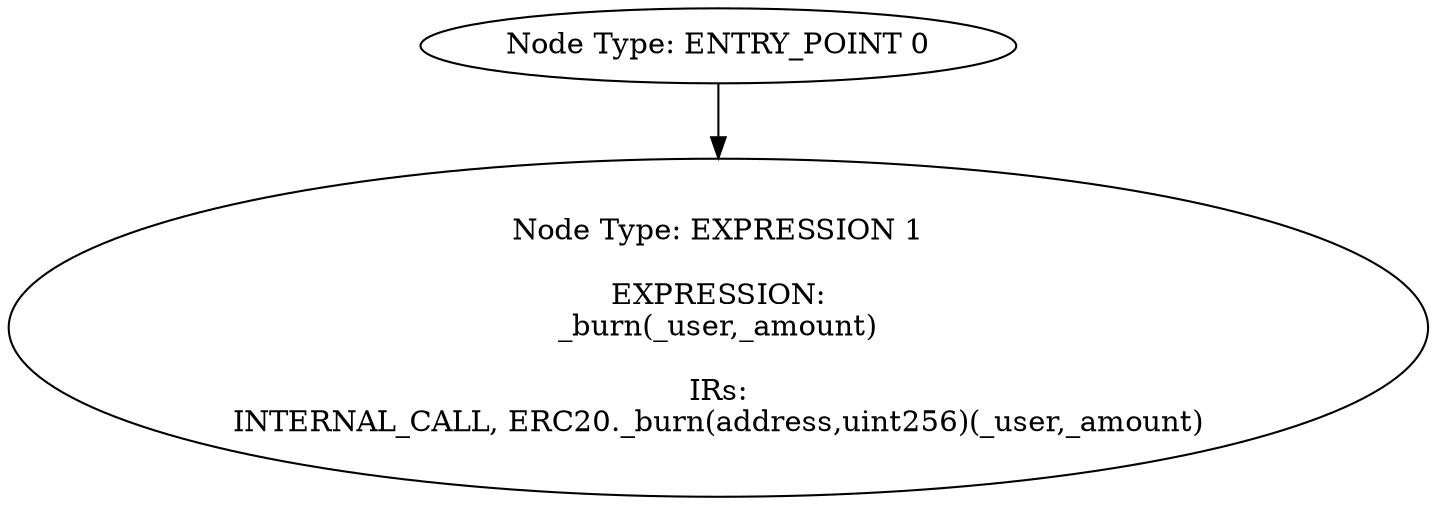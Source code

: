 digraph{
0[label="Node Type: ENTRY_POINT 0
"];
0->1;
1[label="Node Type: EXPRESSION 1

EXPRESSION:
_burn(_user,_amount)

IRs:
INTERNAL_CALL, ERC20._burn(address,uint256)(_user,_amount)"];
}
